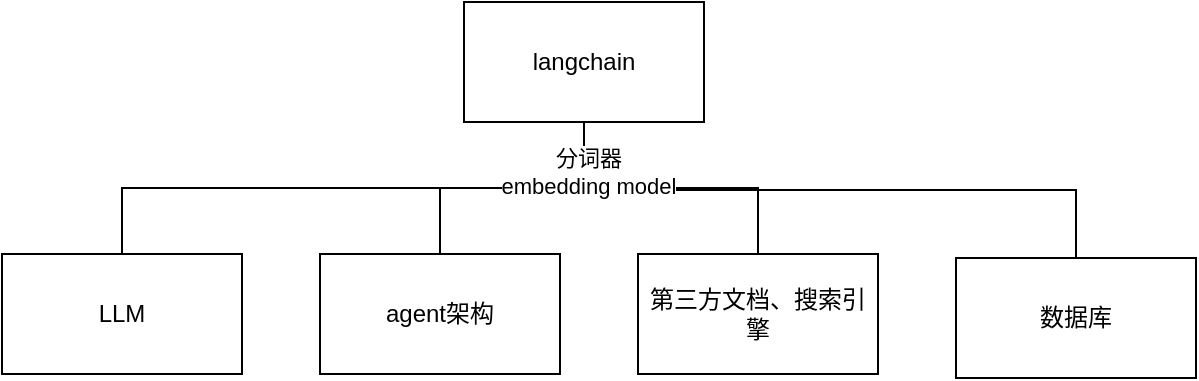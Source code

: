 <mxfile version="22.1.16" type="github">
  <diagram name="第 1 页" id="DgGgNwavMMRg_fy5vbdQ">
    <mxGraphModel dx="778" dy="565" grid="0" gridSize="10" guides="1" tooltips="1" connect="1" arrows="1" fold="1" page="0" pageScale="1" pageWidth="827" pageHeight="1169" math="0" shadow="0">
      <root>
        <mxCell id="0" />
        <mxCell id="1" parent="0" />
        <mxCell id="GRqj_oP2CKHEmOuvITXN-1" value="langchain" style="rounded=0;whiteSpace=wrap;html=1;" vertex="1" parent="1">
          <mxGeometry x="268" y="88" width="120" height="60" as="geometry" />
        </mxCell>
        <mxCell id="GRqj_oP2CKHEmOuvITXN-5" style="edgeStyle=orthogonalEdgeStyle;rounded=0;orthogonalLoop=1;jettySize=auto;html=1;exitX=0.5;exitY=0;exitDx=0;exitDy=0;entryX=0.5;entryY=1;entryDx=0;entryDy=0;endArrow=none;endFill=0;" edge="1" parent="1" source="GRqj_oP2CKHEmOuvITXN-2" target="GRqj_oP2CKHEmOuvITXN-1">
          <mxGeometry relative="1" as="geometry" />
        </mxCell>
        <mxCell id="GRqj_oP2CKHEmOuvITXN-2" value="LLM" style="whiteSpace=wrap;html=1;" vertex="1" parent="1">
          <mxGeometry x="37" y="214" width="120" height="60" as="geometry" />
        </mxCell>
        <mxCell id="GRqj_oP2CKHEmOuvITXN-7" style="edgeStyle=orthogonalEdgeStyle;rounded=0;orthogonalLoop=1;jettySize=auto;html=1;exitX=0.5;exitY=0;exitDx=0;exitDy=0;entryX=0.5;entryY=1;entryDx=0;entryDy=0;endArrow=none;endFill=0;" edge="1" parent="1" source="GRqj_oP2CKHEmOuvITXN-3" target="GRqj_oP2CKHEmOuvITXN-1">
          <mxGeometry relative="1" as="geometry" />
        </mxCell>
        <mxCell id="GRqj_oP2CKHEmOuvITXN-3" value="agent架构" style="whiteSpace=wrap;html=1;" vertex="1" parent="1">
          <mxGeometry x="196" y="214" width="120" height="60" as="geometry" />
        </mxCell>
        <mxCell id="GRqj_oP2CKHEmOuvITXN-9" style="edgeStyle=orthogonalEdgeStyle;rounded=0;orthogonalLoop=1;jettySize=auto;html=1;exitX=0.5;exitY=0;exitDx=0;exitDy=0;entryX=0.5;entryY=1;entryDx=0;entryDy=0;endArrow=none;endFill=0;" edge="1" parent="1" source="GRqj_oP2CKHEmOuvITXN-4" target="GRqj_oP2CKHEmOuvITXN-1">
          <mxGeometry relative="1" as="geometry" />
        </mxCell>
        <mxCell id="GRqj_oP2CKHEmOuvITXN-4" value="第三方文档、搜索引擎" style="whiteSpace=wrap;html=1;" vertex="1" parent="1">
          <mxGeometry x="355" y="214" width="120" height="60" as="geometry" />
        </mxCell>
        <mxCell id="GRqj_oP2CKHEmOuvITXN-11" style="edgeStyle=orthogonalEdgeStyle;rounded=0;orthogonalLoop=1;jettySize=auto;html=1;exitX=0.5;exitY=0;exitDx=0;exitDy=0;entryX=0.5;entryY=1;entryDx=0;entryDy=0;endArrow=none;endFill=0;" edge="1" parent="1" source="GRqj_oP2CKHEmOuvITXN-10" target="GRqj_oP2CKHEmOuvITXN-1">
          <mxGeometry relative="1" as="geometry" />
        </mxCell>
        <mxCell id="GRqj_oP2CKHEmOuvITXN-14" value="分词器&lt;br&gt;embedding model" style="edgeLabel;html=1;align=center;verticalAlign=middle;resizable=0;points=[];" vertex="1" connectable="0" parent="GRqj_oP2CKHEmOuvITXN-11">
          <mxGeometry x="0.84" y="-2" relative="1" as="geometry">
            <mxPoint as="offset" />
          </mxGeometry>
        </mxCell>
        <mxCell id="GRqj_oP2CKHEmOuvITXN-10" value="数据库" style="whiteSpace=wrap;html=1;" vertex="1" parent="1">
          <mxGeometry x="514" y="216" width="120" height="60" as="geometry" />
        </mxCell>
      </root>
    </mxGraphModel>
  </diagram>
</mxfile>
